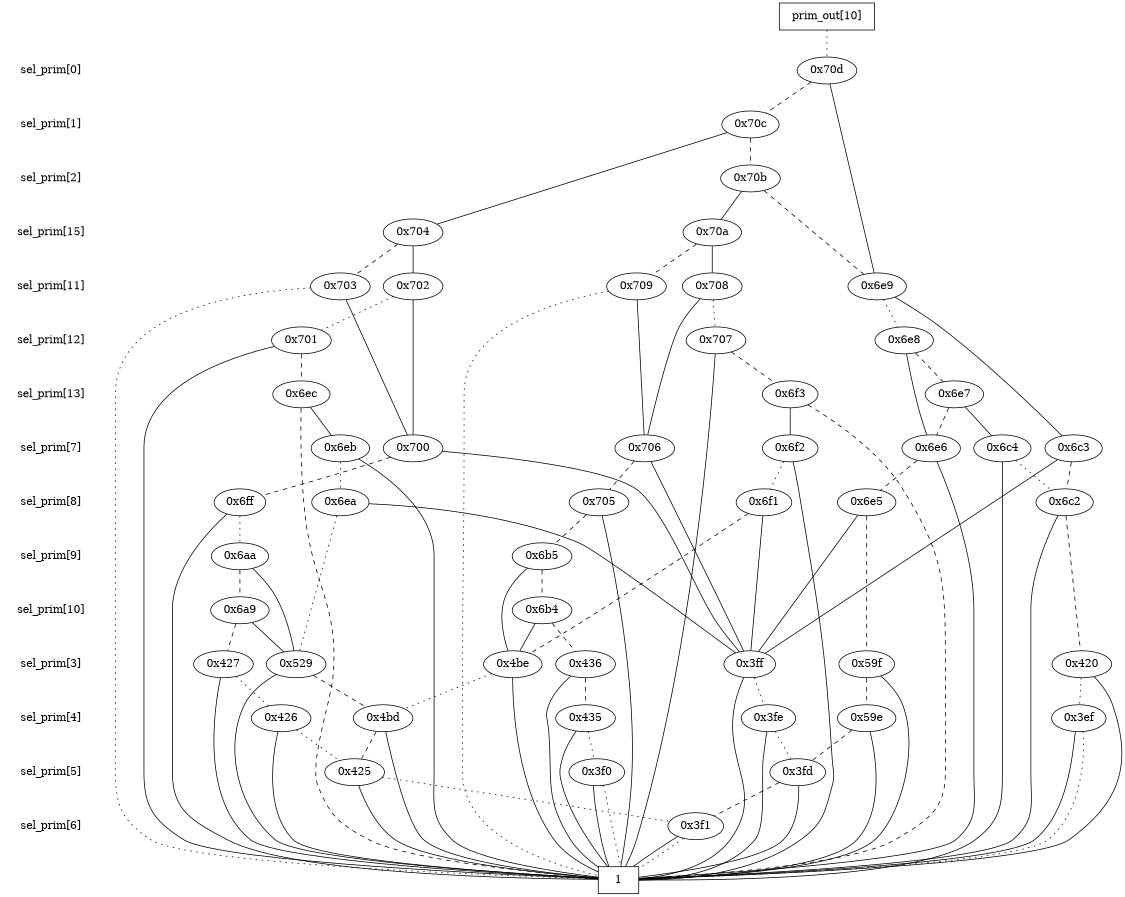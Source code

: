 digraph "DD" {
size = "7.5,10"
center = true;
edge [dir = none];
{ node [shape = plaintext];
  edge [style = invis];
  "CONST NODES" [style = invis];
" sel_prim[0] " -> " sel_prim[1] " -> " sel_prim[2] " -> " sel_prim[15] " -> " sel_prim[11] " -> " sel_prim[12] " -> " sel_prim[13] " -> " sel_prim[7] " -> " sel_prim[8] " -> " sel_prim[9] " -> " sel_prim[10] " -> " sel_prim[3] " -> " sel_prim[4] " -> " sel_prim[5] " -> " sel_prim[6] " -> "CONST NODES"; 
}
{ rank = same; node [shape = box]; edge [style = invis];
"  prim_out[10]  "; }
{ rank = same; " sel_prim[0] ";
"0x70d";
}
{ rank = same; " sel_prim[1] ";
"0x70c";
}
{ rank = same; " sel_prim[2] ";
"0x70b";
}
{ rank = same; " sel_prim[15] ";
"0x704";
"0x70a";
}
{ rank = same; " sel_prim[11] ";
"0x6e9";
"0x702";
"0x708";
"0x703";
"0x709";
}
{ rank = same; " sel_prim[12] ";
"0x701";
"0x6e8";
"0x707";
}
{ rank = same; " sel_prim[13] ";
"0x6ec";
"0x6e7";
"0x6f3";
}
{ rank = same; " sel_prim[7] ";
"0x6c4";
"0x700";
"0x6c3";
"0x6e6";
"0x706";
"0x6eb";
"0x6f2";
}
{ rank = same; " sel_prim[8] ";
"0x6ea";
"0x6ff";
"0x705";
"0x6c2";
"0x6f1";
"0x6e5";
}
{ rank = same; " sel_prim[9] ";
"0x6aa";
"0x6b5";
}
{ rank = same; " sel_prim[10] ";
"0x6b4";
"0x6a9";
}
{ rank = same; " sel_prim[3] ";
"0x420";
"0x436";
"0x3ff";
"0x4be";
"0x529";
"0x59f";
"0x427";
}
{ rank = same; " sel_prim[4] ";
"0x435";
"0x3ef";
"0x3fe";
"0x59e";
"0x4bd";
"0x426";
}
{ rank = same; " sel_prim[5] ";
"0x425";
"0x3fd";
"0x3f0";
}
{ rank = same; " sel_prim[6] ";
"0x3f1";
}
{ rank = same; "CONST NODES";
{ node [shape = box]; "0x3db";
}
}
"  prim_out[10]  " -> "0x70d" [style = dotted];
"0x70d" -> "0x6e9";
"0x70d" -> "0x70c" [style = dashed];
"0x70c" -> "0x704";
"0x70c" -> "0x70b" [style = dashed];
"0x70b" -> "0x70a";
"0x70b" -> "0x6e9" [style = dashed];
"0x704" -> "0x702";
"0x704" -> "0x703" [style = dashed];
"0x70a" -> "0x708";
"0x70a" -> "0x709" [style = dashed];
"0x6e9" -> "0x6c3";
"0x6e9" -> "0x6e8" [style = dotted];
"0x702" -> "0x700";
"0x702" -> "0x701" [style = dotted];
"0x708" -> "0x706";
"0x708" -> "0x707" [style = dotted];
"0x703" -> "0x700";
"0x703" -> "0x3db" [style = dotted];
"0x709" -> "0x706";
"0x709" -> "0x3db" [style = dotted];
"0x701" -> "0x3db";
"0x701" -> "0x6ec" [style = dashed];
"0x6e8" -> "0x6e6";
"0x6e8" -> "0x6e7" [style = dashed];
"0x707" -> "0x3db";
"0x707" -> "0x6f3" [style = dashed];
"0x6ec" -> "0x6eb";
"0x6ec" -> "0x3db" [style = dashed];
"0x6e7" -> "0x6c4";
"0x6e7" -> "0x6e6" [style = dashed];
"0x6f3" -> "0x6f2";
"0x6f3" -> "0x3db" [style = dashed];
"0x6c4" -> "0x3db";
"0x6c4" -> "0x6c2" [style = dotted];
"0x700" -> "0x3ff";
"0x700" -> "0x6ff" [style = dashed];
"0x6c3" -> "0x3ff";
"0x6c3" -> "0x6c2" [style = dashed];
"0x6e6" -> "0x3db";
"0x6e6" -> "0x6e5" [style = dashed];
"0x706" -> "0x3ff";
"0x706" -> "0x705" [style = dashed];
"0x6eb" -> "0x3db";
"0x6eb" -> "0x6ea" [style = dotted];
"0x6f2" -> "0x3db";
"0x6f2" -> "0x6f1" [style = dotted];
"0x6ea" -> "0x3ff";
"0x6ea" -> "0x529" [style = dotted];
"0x6ff" -> "0x3db";
"0x6ff" -> "0x6aa" [style = dotted];
"0x705" -> "0x3db";
"0x705" -> "0x6b5" [style = dashed];
"0x6c2" -> "0x3db";
"0x6c2" -> "0x420" [style = dashed];
"0x6f1" -> "0x3ff";
"0x6f1" -> "0x4be" [style = dashed];
"0x6e5" -> "0x3ff";
"0x6e5" -> "0x59f" [style = dashed];
"0x6aa" -> "0x529";
"0x6aa" -> "0x6a9" [style = dashed];
"0x6b5" -> "0x4be";
"0x6b5" -> "0x6b4" [style = dashed];
"0x6b4" -> "0x4be";
"0x6b4" -> "0x436" [style = dashed];
"0x6a9" -> "0x529";
"0x6a9" -> "0x427" [style = dashed];
"0x420" -> "0x3db";
"0x420" -> "0x3ef" [style = dotted];
"0x436" -> "0x3db";
"0x436" -> "0x435" [style = dashed];
"0x3ff" -> "0x3db";
"0x3ff" -> "0x3fe" [style = dotted];
"0x4be" -> "0x3db";
"0x4be" -> "0x4bd" [style = dotted];
"0x529" -> "0x3db";
"0x529" -> "0x4bd" [style = dashed];
"0x59f" -> "0x3db";
"0x59f" -> "0x59e" [style = dashed];
"0x427" -> "0x3db";
"0x427" -> "0x426" [style = dotted];
"0x435" -> "0x3db";
"0x435" -> "0x3f0" [style = dotted];
"0x3ef" -> "0x3db";
"0x3ef" -> "0x3db" [style = dotted];
"0x3fe" -> "0x3db";
"0x3fe" -> "0x3fd" [style = dotted];
"0x59e" -> "0x3db";
"0x59e" -> "0x3fd" [style = dashed];
"0x4bd" -> "0x3db";
"0x4bd" -> "0x425" [style = dashed];
"0x426" -> "0x3db";
"0x426" -> "0x425" [style = dotted];
"0x425" -> "0x3db";
"0x425" -> "0x3f1" [style = dotted];
"0x3fd" -> "0x3db";
"0x3fd" -> "0x3f1" [style = dashed];
"0x3f0" -> "0x3db";
"0x3f0" -> "0x3db" [style = dotted];
"0x3f1" -> "0x3db";
"0x3f1" -> "0x3db" [style = dotted];
"0x3db" [label = "1"];
}
